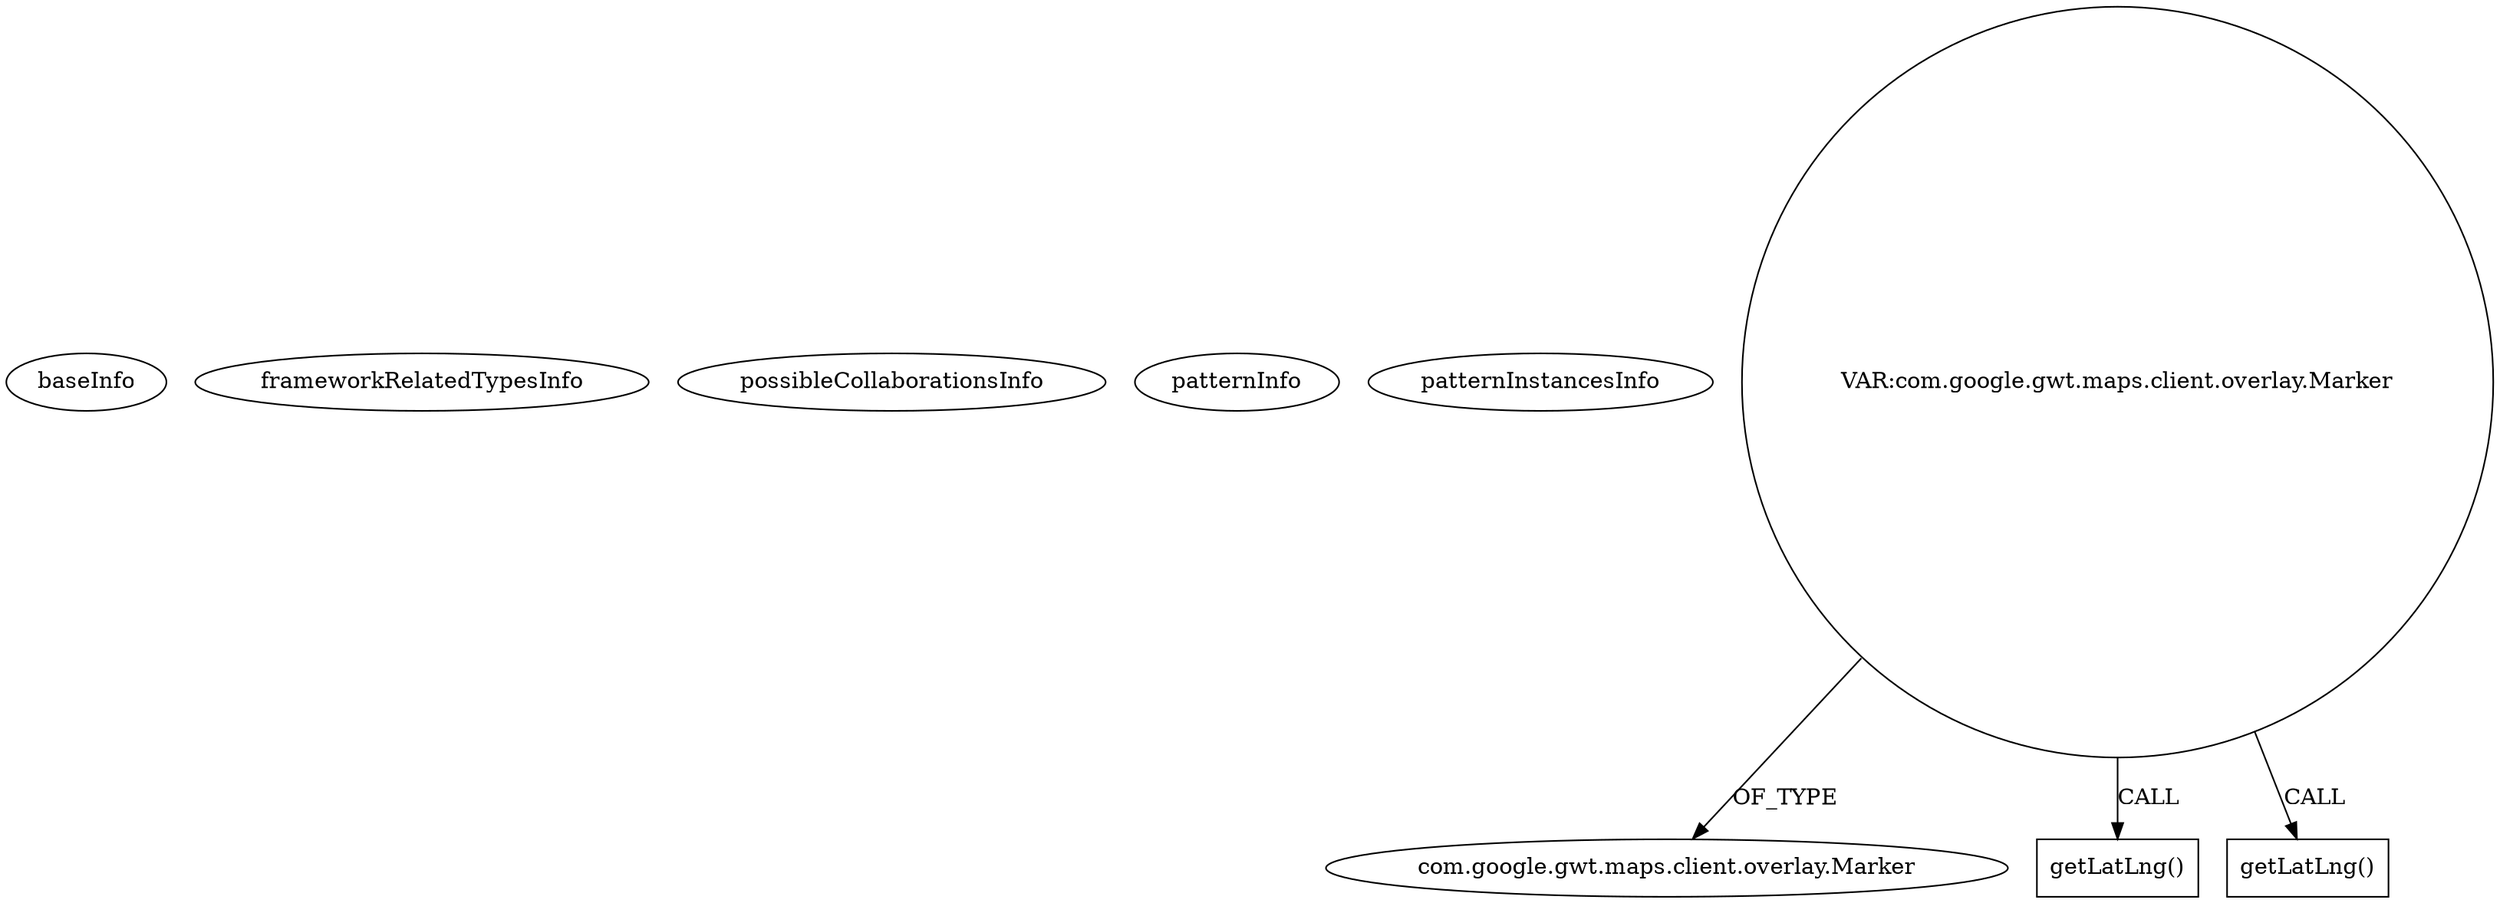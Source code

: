digraph {
baseInfo[graphId=2057,category="pattern",isAnonymous=false,possibleRelation=false]
frameworkRelatedTypesInfo[]
possibleCollaborationsInfo[]
patternInfo[frequency=2.0,patternRootClient=null]
patternInstancesInfo[0="rwl-GoogleMapWidget~/rwl-GoogleMapWidget/GoogleMapWidget-master/src/main/java/org/vaadin/hezamu/googlemapwidget/widgetset/client/ui/VGoogleMap.java~VGoogleMap~4438",1="rwl-GoogleMapWidget~/rwl-GoogleMapWidget/GoogleMapWidget-master/src/main/java/org/vaadin/hezamu/googlemapwidget/widgetset/client/ui/VGoogleMap.java~MarkerRetrieveCommand~4442"]
48[label="com.google.gwt.maps.client.overlay.Marker",vertexType="FRAMEWORK_CLASS_TYPE",isFrameworkType=false]
46[label="VAR:com.google.gwt.maps.client.overlay.Marker",vertexType="VARIABLE_EXPRESION",isFrameworkType=false,shape=circle]
99[label="getLatLng()",vertexType="INSIDE_CALL",isFrameworkType=false,shape=box]
97[label="getLatLng()",vertexType="INSIDE_CALL",isFrameworkType=false,shape=box]
46->48[label="OF_TYPE"]
46->99[label="CALL"]
46->97[label="CALL"]
}
